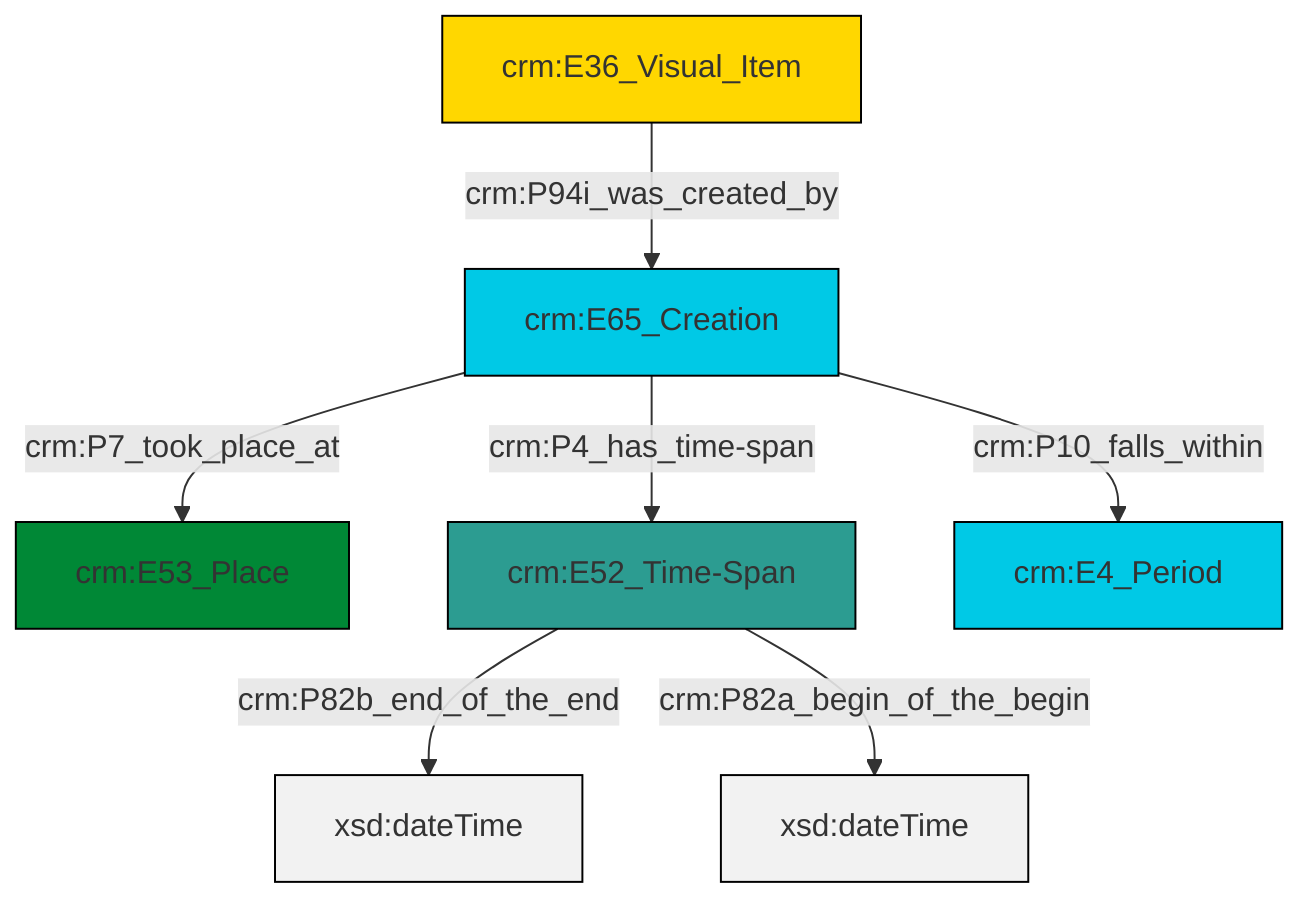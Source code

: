 graph TD
classDef Literal fill:#f2f2f2,stroke:#000000;
classDef CRM_Entity fill:#FFFFFF,stroke:#000000;
classDef Temporal_Entity fill:#00C9E6, stroke:#000000;
classDef Type fill:#E18312, stroke:#000000;
classDef Time-Span fill:#2C9C91, stroke:#000000;
classDef Appellation fill:#FFEB7F, stroke:#000000;
classDef Place fill:#008836, stroke:#000000;
classDef Persistent_Item fill:#B266B2, stroke:#000000;
classDef Conceptual_Object fill:#FFD700, stroke:#000000;
classDef Physical_Thing fill:#D2B48C, stroke:#000000;
classDef Actor fill:#f58aad, stroke:#000000;
classDef PC_Classes fill:#4ce600, stroke:#000000;
classDef Multi fill:#cccccc,stroke:#000000;

4["crm:E36_Visual_Item"]:::Conceptual_Object -->|crm:P94i_was_created_by| 0["crm:E65_Creation"]:::Temporal_Entity
5["crm:E52_Time-Span"]:::Time-Span -->|crm:P82b_end_of_the_end| 8[xsd:dateTime]:::Literal
0["crm:E65_Creation"]:::Temporal_Entity -->|crm:P7_took_place_at| 2["crm:E53_Place"]:::Place
0["crm:E65_Creation"]:::Temporal_Entity -->|crm:P10_falls_within| 9["crm:E4_Period"]:::Temporal_Entity
5["crm:E52_Time-Span"]:::Time-Span -->|crm:P82a_begin_of_the_begin| 11[xsd:dateTime]:::Literal
0["crm:E65_Creation"]:::Temporal_Entity -->|crm:P4_has_time-span| 5["crm:E52_Time-Span"]:::Time-Span